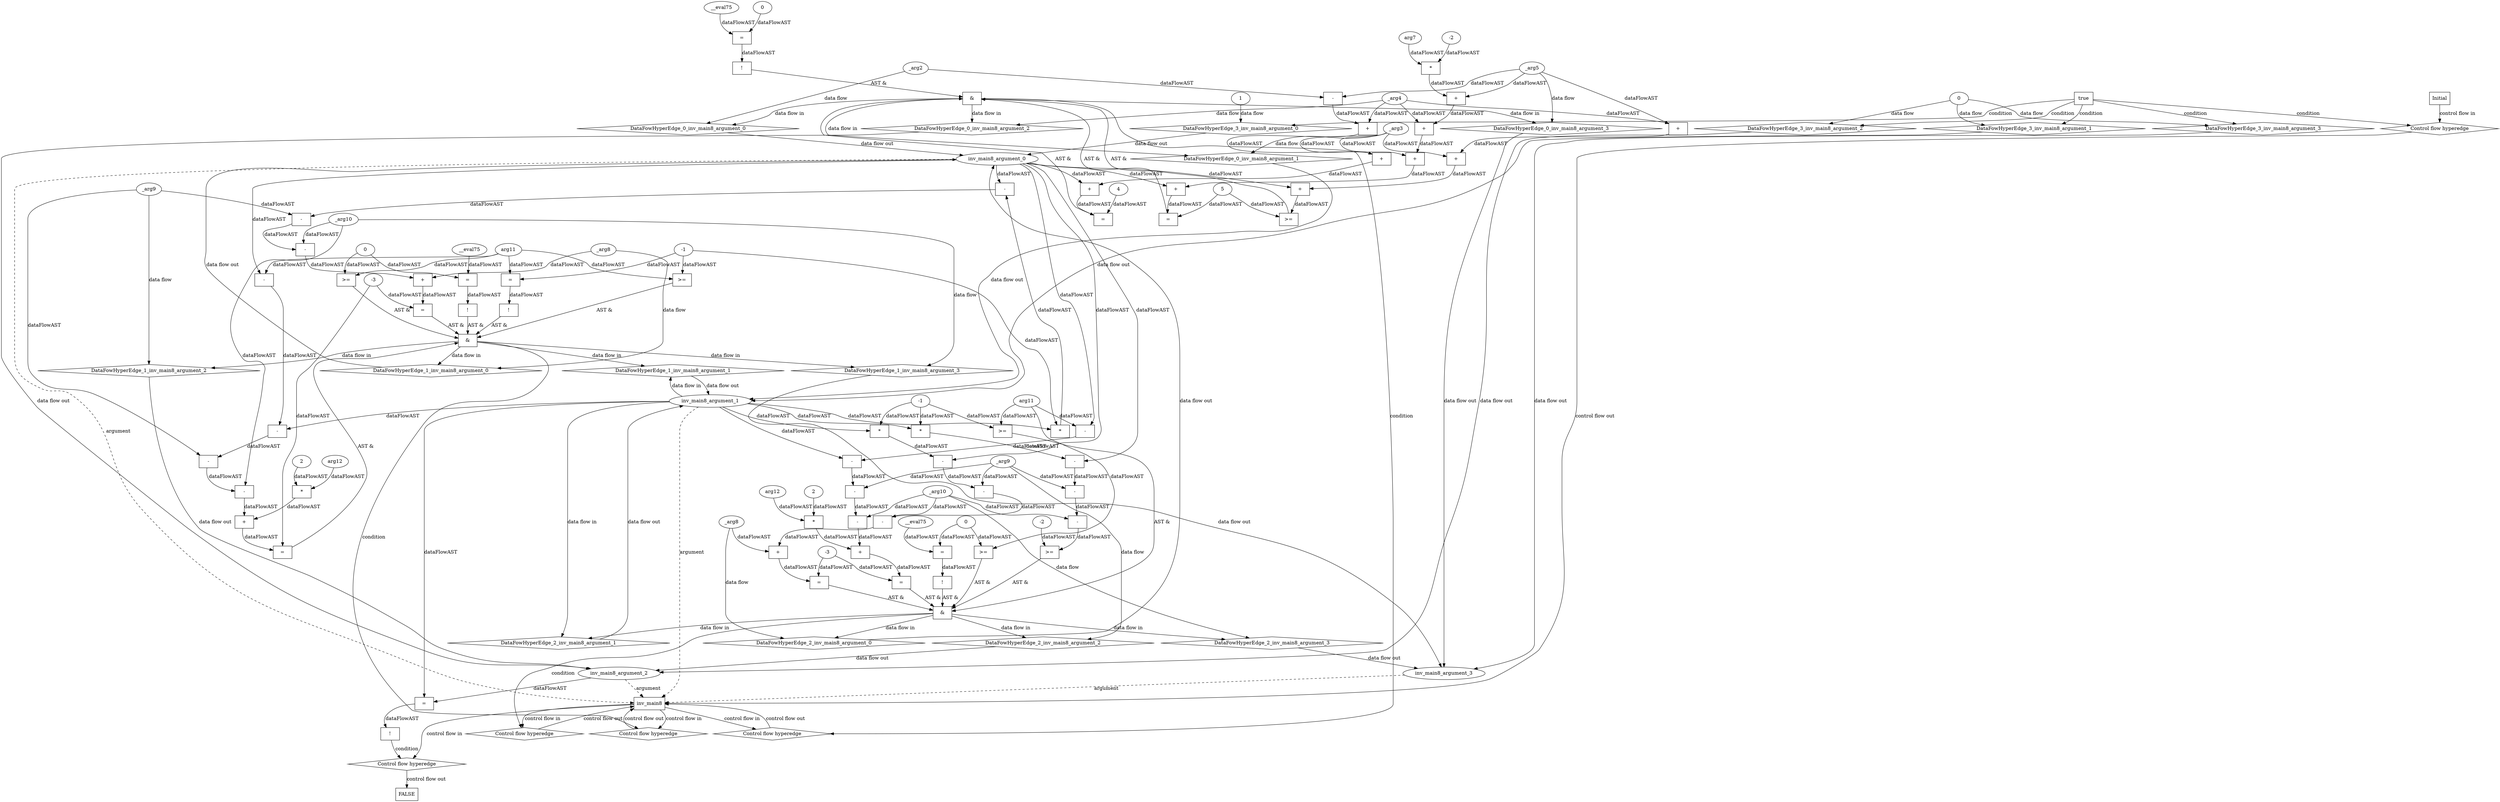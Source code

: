 digraph dag {
inv_main8 [label="inv_main8" nodeName=inv_main8 class=cfn  shape="rect"];
FALSE [label="FALSE" nodeName=FALSE class=cfn  shape="rect"];
Initial [label="Initial" nodeName=Initial class=cfn  shape="rect"];
ControlFowHyperEdge_0 [label="Control flow hyperedge" nodeName=ControlFowHyperEdge_0 class=controlFlowHyperEdge shape="diamond"];
inv_main8 -> ControlFowHyperEdge_0[label="control flow in"]
ControlFowHyperEdge_0 -> inv_main8[label="control flow out"]
ControlFowHyperEdge_1 [label="Control flow hyperedge" nodeName=ControlFowHyperEdge_1 class=controlFlowHyperEdge shape="diamond"];
inv_main8 -> ControlFowHyperEdge_1[label="control flow in"]
ControlFowHyperEdge_1 -> inv_main8[label="control flow out"]
ControlFowHyperEdge_2 [label="Control flow hyperedge" nodeName=ControlFowHyperEdge_2 class=controlFlowHyperEdge shape="diamond"];
inv_main8 -> ControlFowHyperEdge_2[label="control flow in"]
ControlFowHyperEdge_2 -> inv_main8[label="control flow out"]
ControlFowHyperEdge_3 [label="Control flow hyperedge" nodeName=ControlFowHyperEdge_3 class=controlFlowHyperEdge shape="diamond"];
Initial -> ControlFowHyperEdge_3[label="control flow in"]
ControlFowHyperEdge_3 -> inv_main8[label="control flow out"]
ControlFowHyperEdge_4 [label="Control flow hyperedge" nodeName=ControlFowHyperEdge_4 class=controlFlowHyperEdge shape="diamond"];
inv_main8 -> ControlFowHyperEdge_4[label="control flow in"]
ControlFowHyperEdge_4 -> FALSE[label="control flow out"]
inv_main8_argument_0 [label="inv_main8_argument_0" nodeName=argument0 class=argument  head=inv_main8 shape="oval"];
inv_main8_argument_0 -> inv_main8[label="argument" style="dashed"]
inv_main8_argument_1 [label="inv_main8_argument_1" nodeName=argument1 class=argument  head=inv_main8 shape="oval"];
inv_main8_argument_1 -> inv_main8[label="argument" style="dashed"]
inv_main8_argument_2 [label="inv_main8_argument_2" nodeName=argument2 class=argument  head=inv_main8 shape="oval"];
inv_main8_argument_2 -> inv_main8[label="argument" style="dashed"]
inv_main8_argument_3 [label="inv_main8_argument_3" nodeName=argument3 class=argument  head=inv_main8 shape="oval"];
inv_main8_argument_3 -> inv_main8[label="argument" style="dashed"]

xxxinv_main8___inv_main8_0xxx_and [label="&" nodeName=xxxinv_main8___inv_main8_0xxx_and class=Operator shape="rect"];
xxxinv_main8___inv_main8_0xxxguard_0_node_0 [label=">=" nodeName=xxxinv_main8___inv_main8_0xxxguard_0_node_0 class=Operator  shape="rect"];
xxxinv_main8___inv_main8_0xxxguard_0_node_1 [label="+" nodeName=xxxinv_main8___inv_main8_0xxxguard_0_node_1 class= Operator shape="rect"];
xxxinv_main8___inv_main8_0xxxguard_0_node_3 [label="+" nodeName=xxxinv_main8___inv_main8_0xxxguard_0_node_3 class= Operator shape="rect"];
xxxinv_main8___inv_main8_0xxxguard_0_node_5 [label="+" nodeName=xxxinv_main8___inv_main8_0xxxguard_0_node_5 class= Operator shape="rect"];
xxxinv_main8___inv_main8_0xxxguard_0_node_8 [label="5" nodeName=xxxinv_main8___inv_main8_0xxxguard_0_node_8 class=Literal ];
xxxinv_main8___inv_main8_0xxxguard_0_node_1->xxxinv_main8___inv_main8_0xxxguard_0_node_0[label="dataFlowAST"]
xxxinv_main8___inv_main8_0xxxguard_0_node_8->xxxinv_main8___inv_main8_0xxxguard_0_node_0[label="dataFlowAST"]
inv_main8_argument_0->xxxinv_main8___inv_main8_0xxxguard_0_node_1[label="dataFlowAST"]
xxxinv_main8___inv_main8_0xxxguard_0_node_3->xxxinv_main8___inv_main8_0xxxguard_0_node_1[label="dataFlowAST"]
xxxinv_main8___inv_main8_0xxxdataFlow1_node_0->xxxinv_main8___inv_main8_0xxxguard_0_node_3[label="dataFlowAST"]
xxxinv_main8___inv_main8_0xxxguard_0_node_5->xxxinv_main8___inv_main8_0xxxguard_0_node_3[label="dataFlowAST"]
xxxinv_main8___inv_main8_0xxxdataFlow2_node_0->xxxinv_main8___inv_main8_0xxxguard_0_node_5[label="dataFlowAST"]
xxxinv_main8___inv_main8_0xxxdataFlow3_node_0->xxxinv_main8___inv_main8_0xxxguard_0_node_5[label="dataFlowAST"]

xxxinv_main8___inv_main8_0xxxguard_0_node_0->xxxinv_main8___inv_main8_0xxx_and [label="AST &"];
xxxinv_main8___inv_main8_0xxxguard1_node_0 [label="!" nodeName=xxxinv_main8___inv_main8_0xxxguard1_node_0 class=Operator shape="rect"];
xxxinv_main8___inv_main8_0xxxguard1_node_1 [label="=" nodeName=xxxinv_main8___inv_main8_0xxxguard1_node_1 class=Operator  shape="rect"];
xxxinv_main8___inv_main8_0xxxguard1_node_2 [label="__eval75" nodeName=xxxinv_main8___inv_main8_0xxxguard1_node_2 class=Constant ];
xxxinv_main8___inv_main8_0xxxguard1_node_3 [label="0" nodeName=xxxinv_main8___inv_main8_0xxxguard1_node_3 class=Literal ];
xxxinv_main8___inv_main8_0xxxguard1_node_1->xxxinv_main8___inv_main8_0xxxguard1_node_0[label="dataFlowAST"]
xxxinv_main8___inv_main8_0xxxguard1_node_2->xxxinv_main8___inv_main8_0xxxguard1_node_1[label="dataFlowAST"]
xxxinv_main8___inv_main8_0xxxguard1_node_3->xxxinv_main8___inv_main8_0xxxguard1_node_1[label="dataFlowAST"]

xxxinv_main8___inv_main8_0xxxguard1_node_0->xxxinv_main8___inv_main8_0xxx_and [label="AST &"];
xxxinv_main8___inv_main8_0xxxguard2_node_0 [label="=" nodeName=xxxinv_main8___inv_main8_0xxxguard2_node_0 class=Operator  shape="rect"];
xxxinv_main8___inv_main8_0xxxguard2_node_1 [label="+" nodeName=xxxinv_main8___inv_main8_0xxxguard2_node_1 class= Operator shape="rect"];
xxxinv_main8___inv_main8_0xxxguard2_node_3 [label="+" nodeName=xxxinv_main8___inv_main8_0xxxguard2_node_3 class= Operator shape="rect"];
xxxinv_main8___inv_main8_0xxxguard2_node_5 [label="+" nodeName=xxxinv_main8___inv_main8_0xxxguard2_node_5 class= Operator shape="rect"];
xxxinv_main8___inv_main8_0xxxguard2_node_7 [label="+" nodeName=xxxinv_main8___inv_main8_0xxxguard2_node_7 class= Operator shape="rect"];
xxxinv_main8___inv_main8_0xxxguard2_node_9 [label="*" nodeName=xxxinv_main8___inv_main8_0xxxguard2_node_9 class=Operator  shape="rect"];
xxxinv_main8___inv_main8_0xxxguard2_node_10 [label="-2" nodeName=xxxinv_main8___inv_main8_0xxxguard2_node_10 class=Coeff ];
xxxinv_main8___inv_main8_0xxxguard2_node_11 [label="arg7" nodeName=xxxinv_main8___inv_main8_0xxxguard2_node_11 class=Constant ];
xxxinv_main8___inv_main8_0xxxguard2_node_1->xxxinv_main8___inv_main8_0xxxguard2_node_0[label="dataFlowAST"]
xxxinv_main8___inv_main8_0xxxguard_0_node_8->xxxinv_main8___inv_main8_0xxxguard2_node_0[label="dataFlowAST"]
inv_main8_argument_0->xxxinv_main8___inv_main8_0xxxguard2_node_1[label="dataFlowAST"]
xxxinv_main8___inv_main8_0xxxguard2_node_3->xxxinv_main8___inv_main8_0xxxguard2_node_1[label="dataFlowAST"]
xxxinv_main8___inv_main8_0xxxdataFlow1_node_0->xxxinv_main8___inv_main8_0xxxguard2_node_3[label="dataFlowAST"]
xxxinv_main8___inv_main8_0xxxguard2_node_5->xxxinv_main8___inv_main8_0xxxguard2_node_3[label="dataFlowAST"]
xxxinv_main8___inv_main8_0xxxdataFlow2_node_0->xxxinv_main8___inv_main8_0xxxguard2_node_5[label="dataFlowAST"]
xxxinv_main8___inv_main8_0xxxguard2_node_7->xxxinv_main8___inv_main8_0xxxguard2_node_5[label="dataFlowAST"]
xxxinv_main8___inv_main8_0xxxdataFlow3_node_0->xxxinv_main8___inv_main8_0xxxguard2_node_7[label="dataFlowAST"]
xxxinv_main8___inv_main8_0xxxguard2_node_9->xxxinv_main8___inv_main8_0xxxguard2_node_7[label="dataFlowAST"]
xxxinv_main8___inv_main8_0xxxguard2_node_11->xxxinv_main8___inv_main8_0xxxguard2_node_9[label="dataFlowAST"]
xxxinv_main8___inv_main8_0xxxguard2_node_10->xxxinv_main8___inv_main8_0xxxguard2_node_9[label="dataFlowAST"]

xxxinv_main8___inv_main8_0xxxguard2_node_0->xxxinv_main8___inv_main8_0xxx_and [label="AST &"];
xxxinv_main8___inv_main8_0xxxguard3_node_0 [label="=" nodeName=xxxinv_main8___inv_main8_0xxxguard3_node_0 class=Operator  shape="rect"];
xxxinv_main8___inv_main8_0xxxguard3_node_1 [label="+" nodeName=xxxinv_main8___inv_main8_0xxxguard3_node_1 class= Operator shape="rect"];
xxxinv_main8___inv_main8_0xxxguard3_node_3 [label="+" nodeName=xxxinv_main8___inv_main8_0xxxguard3_node_3 class= Operator shape="rect"];
xxxinv_main8___inv_main8_0xxxguard3_node_5 [label="+" nodeName=xxxinv_main8___inv_main8_0xxxguard3_node_5 class= Operator shape="rect"];
xxxinv_main8___inv_main8_0xxxguard3_node_7 [label="-" nodeName=xxxinv_main8___inv_main8_0xxxguard3_node_7 class= Operator shape="rect"];
xxxinv_main8___inv_main8_0xxxguard3_node_10 [label="4" nodeName=xxxinv_main8___inv_main8_0xxxguard3_node_10 class=Literal ];
xxxinv_main8___inv_main8_0xxxguard3_node_1->xxxinv_main8___inv_main8_0xxxguard3_node_0[label="dataFlowAST"]
xxxinv_main8___inv_main8_0xxxguard3_node_10->xxxinv_main8___inv_main8_0xxxguard3_node_0[label="dataFlowAST"]
inv_main8_argument_0->xxxinv_main8___inv_main8_0xxxguard3_node_1[label="dataFlowAST"]
xxxinv_main8___inv_main8_0xxxguard3_node_3->xxxinv_main8___inv_main8_0xxxguard3_node_1[label="dataFlowAST"]
xxxinv_main8___inv_main8_0xxxdataFlow1_node_0->xxxinv_main8___inv_main8_0xxxguard3_node_3[label="dataFlowAST"]
xxxinv_main8___inv_main8_0xxxguard3_node_5->xxxinv_main8___inv_main8_0xxxguard3_node_3[label="dataFlowAST"]
xxxinv_main8___inv_main8_0xxxdataFlow2_node_0->xxxinv_main8___inv_main8_0xxxguard3_node_5[label="dataFlowAST"]
xxxinv_main8___inv_main8_0xxxguard3_node_7->xxxinv_main8___inv_main8_0xxxguard3_node_5[label="dataFlowAST"]
xxxinv_main8___inv_main8_0xxxdataFlow3_node_0->xxxinv_main8___inv_main8_0xxxguard3_node_7[label="dataFlowAST"]
xxxinv_main8___inv_main8_0xxxdataFlow_0_node_0->xxxinv_main8___inv_main8_0xxxguard3_node_7[label="dataFlowAST"]

xxxinv_main8___inv_main8_0xxxguard3_node_0->xxxinv_main8___inv_main8_0xxx_and [label="AST &"];
xxxinv_main8___inv_main8_0xxx_and->ControlFowHyperEdge_0 [label="condition"];
xxxinv_main8___inv_main8_0xxxdataFlow_0_node_0 [label="_arg2" nodeName=xxxinv_main8___inv_main8_0xxxdataFlow_0_node_0 class=Constant ];

xxxinv_main8___inv_main8_0xxxdataFlow_0_node_0->DataFowHyperEdge_0_inv_main8_argument_0 [label="data flow"];
xxxinv_main8___inv_main8_0xxxdataFlow1_node_0 [label="_arg3" nodeName=xxxinv_main8___inv_main8_0xxxdataFlow1_node_0 class=Constant ];

xxxinv_main8___inv_main8_0xxxdataFlow1_node_0->DataFowHyperEdge_0_inv_main8_argument_1 [label="data flow"];
xxxinv_main8___inv_main8_0xxxdataFlow2_node_0 [label="_arg4" nodeName=xxxinv_main8___inv_main8_0xxxdataFlow2_node_0 class=Constant ];

xxxinv_main8___inv_main8_0xxxdataFlow2_node_0->DataFowHyperEdge_0_inv_main8_argument_2 [label="data flow"];
xxxinv_main8___inv_main8_0xxxdataFlow3_node_0 [label="_arg5" nodeName=xxxinv_main8___inv_main8_0xxxdataFlow3_node_0 class=Constant ];

xxxinv_main8___inv_main8_0xxxdataFlow3_node_0->DataFowHyperEdge_0_inv_main8_argument_3 [label="data flow"];
xxxinv_main8___inv_main8_1xxx_and [label="&" nodeName=xxxinv_main8___inv_main8_1xxx_and class=Operator shape="rect"];
xxxinv_main8___inv_main8_1xxxguard5_node_0 [label=">=" nodeName=xxxinv_main8___inv_main8_1xxxguard5_node_0 class=Operator  shape="rect"];
xxxinv_main8___inv_main8_1xxxguard3_node_3->xxxinv_main8___inv_main8_1xxxguard5_node_0[label="dataFlowAST"]
xxxinv_main8___inv_main8_1xxxguard1_node_9->xxxinv_main8___inv_main8_1xxxguard5_node_0[label="dataFlowAST"]

xxxinv_main8___inv_main8_1xxxguard5_node_0->xxxinv_main8___inv_main8_1xxx_and [label="AST &"];
xxxinv_main8___inv_main8_1xxxguard_0_node_0 [label="=" nodeName=xxxinv_main8___inv_main8_1xxxguard_0_node_0 class=Operator  shape="rect"];
xxxinv_main8___inv_main8_1xxxguard_0_node_1 [label="+" nodeName=xxxinv_main8___inv_main8_1xxxguard_0_node_1 class= Operator shape="rect"];
xxxinv_main8___inv_main8_1xxxguard_0_node_3 [label="-" nodeName=xxxinv_main8___inv_main8_1xxxguard_0_node_3 class= Operator shape="rect"];
xxxinv_main8___inv_main8_1xxxguard_0_node_4 [label="-" nodeName=xxxinv_main8___inv_main8_1xxxguard_0_node_4 class= Operator shape="rect"];
xxxinv_main8___inv_main8_1xxxguard_0_node_5 [label="-" nodeName=xxxinv_main8___inv_main8_1xxxguard_0_node_5 class= Operator shape="rect"];
xxxinv_main8___inv_main8_1xxxguard_0_node_6 [label="*" nodeName=xxxinv_main8___inv_main8_1xxxguard_0_node_6 class=Operator  shape="rect"];
xxxinv_main8___inv_main8_1xxxguard_0_node_7 [label="-1" nodeName=xxxinv_main8___inv_main8_1xxxguard_0_node_7 class=Coeff ];
xxxinv_main8___inv_main8_1xxxguard_0_node_12 [label="-3" nodeName=xxxinv_main8___inv_main8_1xxxguard_0_node_12 class=Literal ];
xxxinv_main8___inv_main8_1xxxguard_0_node_1->xxxinv_main8___inv_main8_1xxxguard_0_node_0[label="dataFlowAST"]
xxxinv_main8___inv_main8_1xxxguard_0_node_12->xxxinv_main8___inv_main8_1xxxguard_0_node_0[label="dataFlowAST"]
xxxinv_main8___inv_main8_1xxxdataFlow_0_node_0->xxxinv_main8___inv_main8_1xxxguard_0_node_1[label="dataFlowAST"]
xxxinv_main8___inv_main8_1xxxguard_0_node_3->xxxinv_main8___inv_main8_1xxxguard_0_node_1[label="dataFlowAST"]
xxxinv_main8___inv_main8_1xxxguard_0_node_4->xxxinv_main8___inv_main8_1xxxguard_0_node_3[label="dataFlowAST"]
xxxinv_main8___inv_main8_1xxxdataFlow2_node_0->xxxinv_main8___inv_main8_1xxxguard_0_node_3[label="dataFlowAST"]
xxxinv_main8___inv_main8_1xxxguard_0_node_5->xxxinv_main8___inv_main8_1xxxguard_0_node_4[label="dataFlowAST"]
xxxinv_main8___inv_main8_1xxxdataFlow1_node_0->xxxinv_main8___inv_main8_1xxxguard_0_node_4[label="dataFlowAST"]
xxxinv_main8___inv_main8_1xxxguard_0_node_6->xxxinv_main8___inv_main8_1xxxguard_0_node_5[label="dataFlowAST"]
inv_main8_argument_0->xxxinv_main8___inv_main8_1xxxguard_0_node_5[label="dataFlowAST"]
xxxinv_main8___inv_main8_1xxxguard_0_node_7->xxxinv_main8___inv_main8_1xxxguard_0_node_6[label="dataFlowAST"]
inv_main8_argument_1->xxxinv_main8___inv_main8_1xxxguard_0_node_6[label="dataFlowAST"]

xxxinv_main8___inv_main8_1xxxguard_0_node_0->xxxinv_main8___inv_main8_1xxx_and [label="AST &"];
xxxinv_main8___inv_main8_1xxxguard1_node_0 [label="=" nodeName=xxxinv_main8___inv_main8_1xxxguard1_node_0 class=Operator  shape="rect"];
xxxinv_main8___inv_main8_1xxxguard1_node_1 [label="+" nodeName=xxxinv_main8___inv_main8_1xxxguard1_node_1 class= Operator shape="rect"];
xxxinv_main8___inv_main8_1xxxguard1_node_2 [label="*" nodeName=xxxinv_main8___inv_main8_1xxxguard1_node_2 class=Operator  shape="rect"];
xxxinv_main8___inv_main8_1xxxguard1_node_3 [label="2" nodeName=xxxinv_main8___inv_main8_1xxxguard1_node_3 class=Coeff ];
xxxinv_main8___inv_main8_1xxxguard1_node_4 [label="arg12" nodeName=xxxinv_main8___inv_main8_1xxxguard1_node_4 class=Constant ];
xxxinv_main8___inv_main8_1xxxguard1_node_5 [label="-" nodeName=xxxinv_main8___inv_main8_1xxxguard1_node_5 class= Operator shape="rect"];
xxxinv_main8___inv_main8_1xxxguard1_node_6 [label="-" nodeName=xxxinv_main8___inv_main8_1xxxguard1_node_6 class= Operator shape="rect"];
xxxinv_main8___inv_main8_1xxxguard1_node_7 [label="-" nodeName=xxxinv_main8___inv_main8_1xxxguard1_node_7 class= Operator shape="rect"];
xxxinv_main8___inv_main8_1xxxguard1_node_8 [label="-" nodeName=xxxinv_main8___inv_main8_1xxxguard1_node_8 class= Operator shape="rect"];
xxxinv_main8___inv_main8_1xxxguard1_node_9 [label="arg11" nodeName=xxxinv_main8___inv_main8_1xxxguard1_node_9 class=Constant ];
xxxinv_main8___inv_main8_1xxxguard1_node_1->xxxinv_main8___inv_main8_1xxxguard1_node_0[label="dataFlowAST"]
xxxinv_main8___inv_main8_1xxxguard_0_node_12->xxxinv_main8___inv_main8_1xxxguard1_node_0[label="dataFlowAST"]
xxxinv_main8___inv_main8_1xxxguard1_node_2->xxxinv_main8___inv_main8_1xxxguard1_node_1[label="dataFlowAST"]
xxxinv_main8___inv_main8_1xxxguard1_node_5->xxxinv_main8___inv_main8_1xxxguard1_node_1[label="dataFlowAST"]
xxxinv_main8___inv_main8_1xxxguard1_node_3->xxxinv_main8___inv_main8_1xxxguard1_node_2[label="dataFlowAST"]
xxxinv_main8___inv_main8_1xxxguard1_node_4->xxxinv_main8___inv_main8_1xxxguard1_node_2[label="dataFlowAST"]
xxxinv_main8___inv_main8_1xxxguard1_node_6->xxxinv_main8___inv_main8_1xxxguard1_node_5[label="dataFlowAST"]
xxxinv_main8___inv_main8_1xxxdataFlow2_node_0->xxxinv_main8___inv_main8_1xxxguard1_node_5[label="dataFlowAST"]
xxxinv_main8___inv_main8_1xxxguard1_node_7->xxxinv_main8___inv_main8_1xxxguard1_node_6[label="dataFlowAST"]
xxxinv_main8___inv_main8_1xxxdataFlow1_node_0->xxxinv_main8___inv_main8_1xxxguard1_node_6[label="dataFlowAST"]
xxxinv_main8___inv_main8_1xxxguard1_node_8->xxxinv_main8___inv_main8_1xxxguard1_node_7[label="dataFlowAST"]
inv_main8_argument_1->xxxinv_main8___inv_main8_1xxxguard1_node_7[label="dataFlowAST"]
xxxinv_main8___inv_main8_1xxxguard1_node_9->xxxinv_main8___inv_main8_1xxxguard1_node_8[label="dataFlowAST"]
inv_main8_argument_0->xxxinv_main8___inv_main8_1xxxguard1_node_8[label="dataFlowAST"]

xxxinv_main8___inv_main8_1xxxguard1_node_0->xxxinv_main8___inv_main8_1xxx_and [label="AST &"];
xxxinv_main8___inv_main8_1xxxguard4_node_0 [label="!" nodeName=xxxinv_main8___inv_main8_1xxxguard4_node_0 class=Operator shape="rect"];
xxxinv_main8___inv_main8_1xxxguard4_node_1 [label="=" nodeName=xxxinv_main8___inv_main8_1xxxguard4_node_1 class=Operator  shape="rect"];
xxxinv_main8___inv_main8_1xxxguard4_node_1->xxxinv_main8___inv_main8_1xxxguard4_node_0[label="dataFlowAST"]
xxxinv_main8___inv_main8_1xxxguard1_node_9->xxxinv_main8___inv_main8_1xxxguard4_node_1[label="dataFlowAST"]
xxxinv_main8___inv_main8_1xxxguard_0_node_7->xxxinv_main8___inv_main8_1xxxguard4_node_1[label="dataFlowAST"]

xxxinv_main8___inv_main8_1xxxguard4_node_0->xxxinv_main8___inv_main8_1xxx_and [label="AST &"];
xxxinv_main8___inv_main8_1xxxguard2_node_0 [label=">=" nodeName=xxxinv_main8___inv_main8_1xxxguard2_node_0 class=Operator  shape="rect"];
xxxinv_main8___inv_main8_1xxxguard_0_node_7 [label="-1" nodeName=xxxinv_main8___inv_main8_1xxxguard_0_node_7 class=Literal ];
xxxinv_main8___inv_main8_1xxxguard1_node_9->xxxinv_main8___inv_main8_1xxxguard2_node_0[label="dataFlowAST"]
xxxinv_main8___inv_main8_1xxxguard_0_node_7->xxxinv_main8___inv_main8_1xxxguard2_node_0[label="dataFlowAST"]

xxxinv_main8___inv_main8_1xxxguard2_node_0->xxxinv_main8___inv_main8_1xxx_and [label="AST &"];
xxxinv_main8___inv_main8_1xxxguard3_node_0 [label="!" nodeName=xxxinv_main8___inv_main8_1xxxguard3_node_0 class=Operator shape="rect"];
xxxinv_main8___inv_main8_1xxxguard3_node_1 [label="=" nodeName=xxxinv_main8___inv_main8_1xxxguard3_node_1 class=Operator  shape="rect"];
xxxinv_main8___inv_main8_1xxxguard3_node_2 [label="__eval75" nodeName=xxxinv_main8___inv_main8_1xxxguard3_node_2 class=Constant ];
xxxinv_main8___inv_main8_1xxxguard3_node_3 [label="0" nodeName=xxxinv_main8___inv_main8_1xxxguard3_node_3 class=Literal ];
xxxinv_main8___inv_main8_1xxxguard3_node_1->xxxinv_main8___inv_main8_1xxxguard3_node_0[label="dataFlowAST"]
xxxinv_main8___inv_main8_1xxxguard3_node_2->xxxinv_main8___inv_main8_1xxxguard3_node_1[label="dataFlowAST"]
xxxinv_main8___inv_main8_1xxxguard3_node_3->xxxinv_main8___inv_main8_1xxxguard3_node_1[label="dataFlowAST"]

xxxinv_main8___inv_main8_1xxxguard3_node_0->xxxinv_main8___inv_main8_1xxx_and [label="AST &"];
xxxinv_main8___inv_main8_1xxx_and->ControlFowHyperEdge_1 [label="condition"];
xxxinv_main8___inv_main8_1xxxdataFlow_0_node_0 [label="_arg8" nodeName=xxxinv_main8___inv_main8_1xxxdataFlow_0_node_0 class=Constant ];

xxxinv_main8___inv_main8_1xxxdataFlow_0_node_0->DataFowHyperEdge_1_inv_main8_argument_0 [label="data flow"];
xxxinv_main8___inv_main8_1xxxdataFlow1_node_0 [label="_arg9" nodeName=xxxinv_main8___inv_main8_1xxxdataFlow1_node_0 class=Constant ];

xxxinv_main8___inv_main8_1xxxdataFlow1_node_0->DataFowHyperEdge_1_inv_main8_argument_2 [label="data flow"];
xxxinv_main8___inv_main8_1xxxdataFlow2_node_0 [label="_arg10" nodeName=xxxinv_main8___inv_main8_1xxxdataFlow2_node_0 class=Constant ];

xxxinv_main8___inv_main8_1xxxdataFlow2_node_0->DataFowHyperEdge_1_inv_main8_argument_3 [label="data flow"];
xxxinv_main8___inv_main8_2xxx_and [label="&" nodeName=xxxinv_main8___inv_main8_2xxx_and class=Operator shape="rect"];
xxxinv_main8___inv_main8_2xxxguard2_node_0 [label=">=" nodeName=xxxinv_main8___inv_main8_2xxxguard2_node_0 class=Operator  shape="rect"];
xxxinv_main8___inv_main8_2xxxguard_0_node_7 [label="-1" nodeName=xxxinv_main8___inv_main8_2xxxguard_0_node_7 class=Literal ];
xxxinv_main8___inv_main8_2xxxguard1_node_9->xxxinv_main8___inv_main8_2xxxguard2_node_0[label="dataFlowAST"]
xxxinv_main8___inv_main8_2xxxguard_0_node_7->xxxinv_main8___inv_main8_2xxxguard2_node_0[label="dataFlowAST"]

xxxinv_main8___inv_main8_2xxxguard2_node_0->xxxinv_main8___inv_main8_2xxx_and [label="AST &"];
xxxinv_main8___inv_main8_2xxxguard1_node_0 [label="=" nodeName=xxxinv_main8___inv_main8_2xxxguard1_node_0 class=Operator  shape="rect"];
xxxinv_main8___inv_main8_2xxxguard1_node_1 [label="+" nodeName=xxxinv_main8___inv_main8_2xxxguard1_node_1 class= Operator shape="rect"];
xxxinv_main8___inv_main8_2xxxguard1_node_2 [label="*" nodeName=xxxinv_main8___inv_main8_2xxxguard1_node_2 class=Operator  shape="rect"];
xxxinv_main8___inv_main8_2xxxguard1_node_3 [label="2" nodeName=xxxinv_main8___inv_main8_2xxxguard1_node_3 class=Coeff ];
xxxinv_main8___inv_main8_2xxxguard1_node_4 [label="arg12" nodeName=xxxinv_main8___inv_main8_2xxxguard1_node_4 class=Constant ];
xxxinv_main8___inv_main8_2xxxguard1_node_5 [label="-" nodeName=xxxinv_main8___inv_main8_2xxxguard1_node_5 class= Operator shape="rect"];
xxxinv_main8___inv_main8_2xxxguard1_node_6 [label="-" nodeName=xxxinv_main8___inv_main8_2xxxguard1_node_6 class= Operator shape="rect"];
xxxinv_main8___inv_main8_2xxxguard1_node_7 [label="-" nodeName=xxxinv_main8___inv_main8_2xxxguard1_node_7 class= Operator shape="rect"];
xxxinv_main8___inv_main8_2xxxguard1_node_8 [label="-" nodeName=xxxinv_main8___inv_main8_2xxxguard1_node_8 class= Operator shape="rect"];
xxxinv_main8___inv_main8_2xxxguard1_node_9 [label="arg11" nodeName=xxxinv_main8___inv_main8_2xxxguard1_node_9 class=Constant ];
xxxinv_main8___inv_main8_2xxxguard1_node_1->xxxinv_main8___inv_main8_2xxxguard1_node_0[label="dataFlowAST"]
xxxinv_main8___inv_main8_2xxxguard_0_node_12->xxxinv_main8___inv_main8_2xxxguard1_node_0[label="dataFlowAST"]
xxxinv_main8___inv_main8_2xxxguard1_node_2->xxxinv_main8___inv_main8_2xxxguard1_node_1[label="dataFlowAST"]
xxxinv_main8___inv_main8_2xxxguard1_node_5->xxxinv_main8___inv_main8_2xxxguard1_node_1[label="dataFlowAST"]
xxxinv_main8___inv_main8_2xxxguard1_node_3->xxxinv_main8___inv_main8_2xxxguard1_node_2[label="dataFlowAST"]
xxxinv_main8___inv_main8_2xxxguard1_node_4->xxxinv_main8___inv_main8_2xxxguard1_node_2[label="dataFlowAST"]
xxxinv_main8___inv_main8_2xxxguard1_node_6->xxxinv_main8___inv_main8_2xxxguard1_node_5[label="dataFlowAST"]
xxxinv_main8___inv_main8_2xxxdataFlow2_node_0->xxxinv_main8___inv_main8_2xxxguard1_node_5[label="dataFlowAST"]
xxxinv_main8___inv_main8_2xxxguard1_node_7->xxxinv_main8___inv_main8_2xxxguard1_node_6[label="dataFlowAST"]
xxxinv_main8___inv_main8_2xxxdataFlow1_node_0->xxxinv_main8___inv_main8_2xxxguard1_node_6[label="dataFlowAST"]
xxxinv_main8___inv_main8_2xxxguard1_node_8->xxxinv_main8___inv_main8_2xxxguard1_node_7[label="dataFlowAST"]
inv_main8_argument_1->xxxinv_main8___inv_main8_2xxxguard1_node_7[label="dataFlowAST"]
xxxinv_main8___inv_main8_2xxxguard1_node_9->xxxinv_main8___inv_main8_2xxxguard1_node_8[label="dataFlowAST"]
inv_main8_argument_0->xxxinv_main8___inv_main8_2xxxguard1_node_8[label="dataFlowAST"]

xxxinv_main8___inv_main8_2xxxguard1_node_0->xxxinv_main8___inv_main8_2xxx_and [label="AST &"];
xxxinv_main8___inv_main8_2xxxguard3_node_0 [label="!" nodeName=xxxinv_main8___inv_main8_2xxxguard3_node_0 class=Operator shape="rect"];
xxxinv_main8___inv_main8_2xxxguard3_node_1 [label="=" nodeName=xxxinv_main8___inv_main8_2xxxguard3_node_1 class=Operator  shape="rect"];
xxxinv_main8___inv_main8_2xxxguard3_node_2 [label="__eval75" nodeName=xxxinv_main8___inv_main8_2xxxguard3_node_2 class=Constant ];
xxxinv_main8___inv_main8_2xxxguard3_node_3 [label="0" nodeName=xxxinv_main8___inv_main8_2xxxguard3_node_3 class=Literal ];
xxxinv_main8___inv_main8_2xxxguard3_node_1->xxxinv_main8___inv_main8_2xxxguard3_node_0[label="dataFlowAST"]
xxxinv_main8___inv_main8_2xxxguard3_node_2->xxxinv_main8___inv_main8_2xxxguard3_node_1[label="dataFlowAST"]
xxxinv_main8___inv_main8_2xxxguard3_node_3->xxxinv_main8___inv_main8_2xxxguard3_node_1[label="dataFlowAST"]

xxxinv_main8___inv_main8_2xxxguard3_node_0->xxxinv_main8___inv_main8_2xxx_and [label="AST &"];
xxxinv_main8___inv_main8_2xxxguard_0_node_0 [label="=" nodeName=xxxinv_main8___inv_main8_2xxxguard_0_node_0 class=Operator  shape="rect"];
xxxinv_main8___inv_main8_2xxxguard_0_node_1 [label="+" nodeName=xxxinv_main8___inv_main8_2xxxguard_0_node_1 class= Operator shape="rect"];
xxxinv_main8___inv_main8_2xxxguard_0_node_3 [label="-" nodeName=xxxinv_main8___inv_main8_2xxxguard_0_node_3 class= Operator shape="rect"];
xxxinv_main8___inv_main8_2xxxguard_0_node_4 [label="-" nodeName=xxxinv_main8___inv_main8_2xxxguard_0_node_4 class= Operator shape="rect"];
xxxinv_main8___inv_main8_2xxxguard_0_node_5 [label="-" nodeName=xxxinv_main8___inv_main8_2xxxguard_0_node_5 class= Operator shape="rect"];
xxxinv_main8___inv_main8_2xxxguard_0_node_6 [label="*" nodeName=xxxinv_main8___inv_main8_2xxxguard_0_node_6 class=Operator  shape="rect"];
xxxinv_main8___inv_main8_2xxxguard_0_node_7 [label="-1" nodeName=xxxinv_main8___inv_main8_2xxxguard_0_node_7 class=Coeff ];
xxxinv_main8___inv_main8_2xxxguard_0_node_12 [label="-3" nodeName=xxxinv_main8___inv_main8_2xxxguard_0_node_12 class=Literal ];
xxxinv_main8___inv_main8_2xxxguard_0_node_1->xxxinv_main8___inv_main8_2xxxguard_0_node_0[label="dataFlowAST"]
xxxinv_main8___inv_main8_2xxxguard_0_node_12->xxxinv_main8___inv_main8_2xxxguard_0_node_0[label="dataFlowAST"]
xxxinv_main8___inv_main8_2xxxdataFlow_0_node_0->xxxinv_main8___inv_main8_2xxxguard_0_node_1[label="dataFlowAST"]
xxxinv_main8___inv_main8_2xxxguard_0_node_3->xxxinv_main8___inv_main8_2xxxguard_0_node_1[label="dataFlowAST"]
xxxinv_main8___inv_main8_2xxxguard_0_node_4->xxxinv_main8___inv_main8_2xxxguard_0_node_3[label="dataFlowAST"]
xxxinv_main8___inv_main8_2xxxdataFlow2_node_0->xxxinv_main8___inv_main8_2xxxguard_0_node_3[label="dataFlowAST"]
xxxinv_main8___inv_main8_2xxxguard_0_node_5->xxxinv_main8___inv_main8_2xxxguard_0_node_4[label="dataFlowAST"]
xxxinv_main8___inv_main8_2xxxdataFlow1_node_0->xxxinv_main8___inv_main8_2xxxguard_0_node_4[label="dataFlowAST"]
xxxinv_main8___inv_main8_2xxxguard_0_node_6->xxxinv_main8___inv_main8_2xxxguard_0_node_5[label="dataFlowAST"]
inv_main8_argument_0->xxxinv_main8___inv_main8_2xxxguard_0_node_5[label="dataFlowAST"]
xxxinv_main8___inv_main8_2xxxguard_0_node_7->xxxinv_main8___inv_main8_2xxxguard_0_node_6[label="dataFlowAST"]
inv_main8_argument_1->xxxinv_main8___inv_main8_2xxxguard_0_node_6[label="dataFlowAST"]

xxxinv_main8___inv_main8_2xxxguard_0_node_0->xxxinv_main8___inv_main8_2xxx_and [label="AST &"];
xxxinv_main8___inv_main8_2xxxguard4_node_0 [label=">=" nodeName=xxxinv_main8___inv_main8_2xxxguard4_node_0 class=Operator  shape="rect"];
xxxinv_main8___inv_main8_2xxxguard4_node_1 [label="-" nodeName=xxxinv_main8___inv_main8_2xxxguard4_node_1 class= Operator shape="rect"];
xxxinv_main8___inv_main8_2xxxguard4_node_2 [label="-" nodeName=xxxinv_main8___inv_main8_2xxxguard4_node_2 class= Operator shape="rect"];
xxxinv_main8___inv_main8_2xxxguard4_node_3 [label="-" nodeName=xxxinv_main8___inv_main8_2xxxguard4_node_3 class= Operator shape="rect"];
xxxinv_main8___inv_main8_2xxxguard4_node_4 [label="*" nodeName=xxxinv_main8___inv_main8_2xxxguard4_node_4 class=Operator  shape="rect"];
xxxinv_main8___inv_main8_2xxxguard_0_node_7 [label="-1" nodeName=xxxinv_main8___inv_main8_2xxxguard_0_node_7 class=Coeff ];
xxxinv_main8___inv_main8_2xxxguard4_node_10 [label="-2" nodeName=xxxinv_main8___inv_main8_2xxxguard4_node_10 class=Literal ];
xxxinv_main8___inv_main8_2xxxguard4_node_1->xxxinv_main8___inv_main8_2xxxguard4_node_0[label="dataFlowAST"]
xxxinv_main8___inv_main8_2xxxguard4_node_10->xxxinv_main8___inv_main8_2xxxguard4_node_0[label="dataFlowAST"]
xxxinv_main8___inv_main8_2xxxguard4_node_2->xxxinv_main8___inv_main8_2xxxguard4_node_1[label="dataFlowAST"]
xxxinv_main8___inv_main8_2xxxdataFlow2_node_0->xxxinv_main8___inv_main8_2xxxguard4_node_1[label="dataFlowAST"]
xxxinv_main8___inv_main8_2xxxguard4_node_3->xxxinv_main8___inv_main8_2xxxguard4_node_2[label="dataFlowAST"]
xxxinv_main8___inv_main8_2xxxdataFlow1_node_0->xxxinv_main8___inv_main8_2xxxguard4_node_2[label="dataFlowAST"]
xxxinv_main8___inv_main8_2xxxguard4_node_4->xxxinv_main8___inv_main8_2xxxguard4_node_3[label="dataFlowAST"]
inv_main8_argument_0->xxxinv_main8___inv_main8_2xxxguard4_node_3[label="dataFlowAST"]
xxxinv_main8___inv_main8_2xxxguard_0_node_7->xxxinv_main8___inv_main8_2xxxguard4_node_4[label="dataFlowAST"]
inv_main8_argument_1->xxxinv_main8___inv_main8_2xxxguard4_node_4[label="dataFlowAST"]

xxxinv_main8___inv_main8_2xxxguard4_node_0->xxxinv_main8___inv_main8_2xxx_and [label="AST &"];
xxxinv_main8___inv_main8_2xxxguard5_node_0 [label=">=" nodeName=xxxinv_main8___inv_main8_2xxxguard5_node_0 class=Operator  shape="rect"];
xxxinv_main8___inv_main8_2xxxguard3_node_3->xxxinv_main8___inv_main8_2xxxguard5_node_0[label="dataFlowAST"]
xxxinv_main8___inv_main8_2xxxguard1_node_9->xxxinv_main8___inv_main8_2xxxguard5_node_0[label="dataFlowAST"]

xxxinv_main8___inv_main8_2xxxguard5_node_0->xxxinv_main8___inv_main8_2xxx_and [label="AST &"];
xxxinv_main8___inv_main8_2xxx_and->ControlFowHyperEdge_2 [label="condition"];
xxxinv_main8___inv_main8_2xxxdataFlow_0_node_0 [label="_arg8" nodeName=xxxinv_main8___inv_main8_2xxxdataFlow_0_node_0 class=Constant ];

xxxinv_main8___inv_main8_2xxxdataFlow_0_node_0->DataFowHyperEdge_2_inv_main8_argument_0 [label="data flow"];
xxxinv_main8___inv_main8_2xxxdataFlow1_node_0 [label="_arg9" nodeName=xxxinv_main8___inv_main8_2xxxdataFlow1_node_0 class=Constant ];

xxxinv_main8___inv_main8_2xxxdataFlow1_node_0->DataFowHyperEdge_2_inv_main8_argument_2 [label="data flow"];
xxxinv_main8___inv_main8_2xxxdataFlow2_node_0 [label="_arg10" nodeName=xxxinv_main8___inv_main8_2xxxdataFlow2_node_0 class=Constant ];

xxxinv_main8___inv_main8_2xxxdataFlow2_node_0->DataFowHyperEdge_2_inv_main8_argument_3 [label="data flow"];
true_3 [label="true" nodeName=true_3 class=true shape="rect"];
true_3->ControlFowHyperEdge_3 [label="condition"];
xxxinv_main8___Initial_3xxxdataFlow_0_node_0 [label="1" nodeName=xxxinv_main8___Initial_3xxxdataFlow_0_node_0 class=Literal ];

xxxinv_main8___Initial_3xxxdataFlow_0_node_0->DataFowHyperEdge_3_inv_main8_argument_0 [label="data flow"];
xxxinv_main8___Initial_3xxxdataFlow1_node_0 [label="0" nodeName=xxxinv_main8___Initial_3xxxdataFlow1_node_0 class=Literal ];

xxxinv_main8___Initial_3xxxdataFlow1_node_0->DataFowHyperEdge_3_inv_main8_argument_1 [label="data flow"];

xxxinv_main8___Initial_3xxxdataFlow1_node_0->DataFowHyperEdge_3_inv_main8_argument_2 [label="data flow"];

xxxinv_main8___Initial_3xxxdataFlow1_node_0->DataFowHyperEdge_3_inv_main8_argument_3 [label="data flow"];
xxxFALSE___inv_main8_4xxxguard_0_node_0 [label="!" nodeName=xxxFALSE___inv_main8_4xxxguard_0_node_0 class=Operator shape="rect"];
xxxFALSE___inv_main8_4xxxguard_0_node_1 [label="=" nodeName=xxxFALSE___inv_main8_4xxxguard_0_node_1 class=Operator  shape="rect"];
xxxFALSE___inv_main8_4xxxguard_0_node_1->xxxFALSE___inv_main8_4xxxguard_0_node_0[label="dataFlowAST"]
inv_main8_argument_1->xxxFALSE___inv_main8_4xxxguard_0_node_1[label="dataFlowAST"]
inv_main8_argument_2->xxxFALSE___inv_main8_4xxxguard_0_node_1[label="dataFlowAST"]

xxxFALSE___inv_main8_4xxxguard_0_node_0->ControlFowHyperEdge_4 [label="condition"];
DataFowHyperEdge_0_inv_main8_argument_0 [label="DataFowHyperEdge_0_inv_main8_argument_0" nodeName=DataFowHyperEdge_0_inv_main8_argument_0 class=DataFlowHyperedge shape="diamond"];
DataFowHyperEdge_0_inv_main8_argument_0 -> inv_main8_argument_0[label="data flow out"]
xxxinv_main8___inv_main8_0xxx_and -> DataFowHyperEdge_0_inv_main8_argument_0[label="data flow in"]
DataFowHyperEdge_0_inv_main8_argument_1 [label="DataFowHyperEdge_0_inv_main8_argument_1" nodeName=DataFowHyperEdge_0_inv_main8_argument_1 class=DataFlowHyperedge shape="diamond"];
DataFowHyperEdge_0_inv_main8_argument_1 -> inv_main8_argument_1[label="data flow out"]
xxxinv_main8___inv_main8_0xxx_and -> DataFowHyperEdge_0_inv_main8_argument_1[label="data flow in"]
DataFowHyperEdge_0_inv_main8_argument_2 [label="DataFowHyperEdge_0_inv_main8_argument_2" nodeName=DataFowHyperEdge_0_inv_main8_argument_2 class=DataFlowHyperedge shape="diamond"];
DataFowHyperEdge_0_inv_main8_argument_2 -> inv_main8_argument_2[label="data flow out"]
xxxinv_main8___inv_main8_0xxx_and -> DataFowHyperEdge_0_inv_main8_argument_2[label="data flow in"]
DataFowHyperEdge_0_inv_main8_argument_3 [label="DataFowHyperEdge_0_inv_main8_argument_3" nodeName=DataFowHyperEdge_0_inv_main8_argument_3 class=DataFlowHyperedge shape="diamond"];
DataFowHyperEdge_0_inv_main8_argument_3 -> inv_main8_argument_3[label="data flow out"]
xxxinv_main8___inv_main8_0xxx_and -> DataFowHyperEdge_0_inv_main8_argument_3[label="data flow in"]
DataFowHyperEdge_1_inv_main8_argument_0 [label="DataFowHyperEdge_1_inv_main8_argument_0" nodeName=DataFowHyperEdge_1_inv_main8_argument_0 class=DataFlowHyperedge shape="diamond"];
DataFowHyperEdge_1_inv_main8_argument_0 -> inv_main8_argument_0[label="data flow out"]
xxxinv_main8___inv_main8_1xxx_and -> DataFowHyperEdge_1_inv_main8_argument_0[label="data flow in"]
DataFowHyperEdge_1_inv_main8_argument_1 [label="DataFowHyperEdge_1_inv_main8_argument_1" nodeName=DataFowHyperEdge_1_inv_main8_argument_1 class=DataFlowHyperedge shape="diamond"];
DataFowHyperEdge_1_inv_main8_argument_1 -> inv_main8_argument_1[label="data flow out"]
xxxinv_main8___inv_main8_1xxx_and -> DataFowHyperEdge_1_inv_main8_argument_1[label="data flow in"]
DataFowHyperEdge_1_inv_main8_argument_2 [label="DataFowHyperEdge_1_inv_main8_argument_2" nodeName=DataFowHyperEdge_1_inv_main8_argument_2 class=DataFlowHyperedge shape="diamond"];
DataFowHyperEdge_1_inv_main8_argument_2 -> inv_main8_argument_2[label="data flow out"]
xxxinv_main8___inv_main8_1xxx_and -> DataFowHyperEdge_1_inv_main8_argument_2[label="data flow in"]
DataFowHyperEdge_1_inv_main8_argument_3 [label="DataFowHyperEdge_1_inv_main8_argument_3" nodeName=DataFowHyperEdge_1_inv_main8_argument_3 class=DataFlowHyperedge shape="diamond"];
DataFowHyperEdge_1_inv_main8_argument_3 -> inv_main8_argument_3[label="data flow out"]
xxxinv_main8___inv_main8_1xxx_and -> DataFowHyperEdge_1_inv_main8_argument_3[label="data flow in"]
DataFowHyperEdge_2_inv_main8_argument_0 [label="DataFowHyperEdge_2_inv_main8_argument_0" nodeName=DataFowHyperEdge_2_inv_main8_argument_0 class=DataFlowHyperedge shape="diamond"];
DataFowHyperEdge_2_inv_main8_argument_0 -> inv_main8_argument_0[label="data flow out"]
xxxinv_main8___inv_main8_2xxx_and -> DataFowHyperEdge_2_inv_main8_argument_0[label="data flow in"]
DataFowHyperEdge_2_inv_main8_argument_1 [label="DataFowHyperEdge_2_inv_main8_argument_1" nodeName=DataFowHyperEdge_2_inv_main8_argument_1 class=DataFlowHyperedge shape="diamond"];
DataFowHyperEdge_2_inv_main8_argument_1 -> inv_main8_argument_1[label="data flow out"]
xxxinv_main8___inv_main8_2xxx_and -> DataFowHyperEdge_2_inv_main8_argument_1[label="data flow in"]
DataFowHyperEdge_2_inv_main8_argument_2 [label="DataFowHyperEdge_2_inv_main8_argument_2" nodeName=DataFowHyperEdge_2_inv_main8_argument_2 class=DataFlowHyperedge shape="diamond"];
DataFowHyperEdge_2_inv_main8_argument_2 -> inv_main8_argument_2[label="data flow out"]
xxxinv_main8___inv_main8_2xxx_and -> DataFowHyperEdge_2_inv_main8_argument_2[label="data flow in"]
DataFowHyperEdge_2_inv_main8_argument_3 [label="DataFowHyperEdge_2_inv_main8_argument_3" nodeName=DataFowHyperEdge_2_inv_main8_argument_3 class=DataFlowHyperedge shape="diamond"];
DataFowHyperEdge_2_inv_main8_argument_3 -> inv_main8_argument_3[label="data flow out"]
xxxinv_main8___inv_main8_2xxx_and -> DataFowHyperEdge_2_inv_main8_argument_3[label="data flow in"]
DataFowHyperEdge_3_inv_main8_argument_0 [label="DataFowHyperEdge_3_inv_main8_argument_0" nodeName=DataFowHyperEdge_3_inv_main8_argument_0 class=DataFlowHyperedge shape="diamond"];
DataFowHyperEdge_3_inv_main8_argument_0 -> inv_main8_argument_0[label="data flow out"]
true_3->DataFowHyperEdge_3_inv_main8_argument_0 [label="condition"];
DataFowHyperEdge_3_inv_main8_argument_1 [label="DataFowHyperEdge_3_inv_main8_argument_1" nodeName=DataFowHyperEdge_3_inv_main8_argument_1 class=DataFlowHyperedge shape="diamond"];
DataFowHyperEdge_3_inv_main8_argument_1 -> inv_main8_argument_1[label="data flow out"]
true_3->DataFowHyperEdge_3_inv_main8_argument_1 [label="condition"];
DataFowHyperEdge_3_inv_main8_argument_2 [label="DataFowHyperEdge_3_inv_main8_argument_2" nodeName=DataFowHyperEdge_3_inv_main8_argument_2 class=DataFlowHyperedge shape="diamond"];
DataFowHyperEdge_3_inv_main8_argument_2 -> inv_main8_argument_2[label="data flow out"]
true_3->DataFowHyperEdge_3_inv_main8_argument_2 [label="condition"];
DataFowHyperEdge_3_inv_main8_argument_3 [label="DataFowHyperEdge_3_inv_main8_argument_3" nodeName=DataFowHyperEdge_3_inv_main8_argument_3 class=DataFlowHyperedge shape="diamond"];
DataFowHyperEdge_3_inv_main8_argument_3 -> inv_main8_argument_3[label="data flow out"]
true_3->DataFowHyperEdge_3_inv_main8_argument_3 [label="condition"];
inv_main8_argument_1 -> DataFowHyperEdge_1_inv_main8_argument_1[label="data flow in"]
inv_main8_argument_1 -> DataFowHyperEdge_2_inv_main8_argument_1[label="data flow in"]




}
